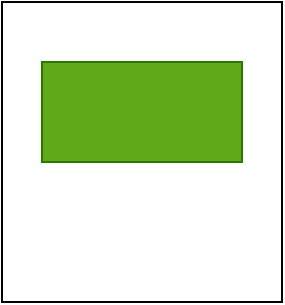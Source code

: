 <mxfile>
    <diagram id="RVCej0bIpKGjFRAkSR_J" name="Page-1">
        <mxGraphModel dx="536" dy="594" grid="1" gridSize="10" guides="1" tooltips="1" connect="1" arrows="1" fold="1" page="1" pageScale="1" pageWidth="850" pageHeight="1100" math="0" shadow="0">
            <root>
                <mxCell id="0"/>
                <mxCell id="1" parent="0"/>
                <mxCell id="3" value="" style="rounded=0;whiteSpace=wrap;html=1;" parent="1" vertex="1">
                    <mxGeometry x="20" y="70" width="140" height="150" as="geometry"/>
                </mxCell>
                <mxCell id="2" value="" style="rounded=0;whiteSpace=wrap;html=1;fillColor=#60a917;fontColor=#ffffff;strokeColor=#2D7600;" parent="1" vertex="1">
                    <mxGeometry x="40" y="100" width="100" height="50" as="geometry"/>
                </mxCell>
            </root>
        </mxGraphModel>
    </diagram>
</mxfile>